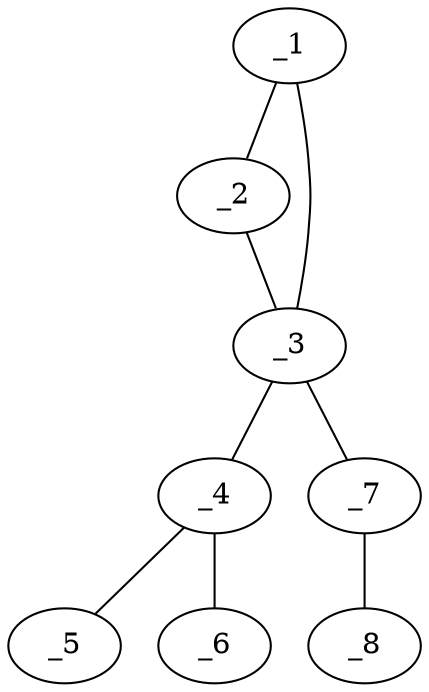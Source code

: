 graph molid677915 {
	_1	 [charge=0,
		chem=1,
		symbol="C  ",
		x=2,
		y="-0.5"];
	_2	 [charge=0,
		chem=1,
		symbol="C  ",
		x=2,
		y="0.5"];
	_1 -- _2	 [valence=1];
	_3	 [charge=0,
		chem=1,
		symbol="C  ",
		x="2.866",
		y=0];
	_1 -- _3	 [valence=1];
	_2 -- _3	 [valence=1];
	_4	 [charge=0,
		chem=1,
		symbol="C  ",
		x="3.366",
		y="0.866"];
	_3 -- _4	 [valence=1];
	_7	 [charge=0,
		chem=4,
		symbol="N  ",
		x="3.366",
		y="-0.866"];
	_3 -- _7	 [valence=1];
	_5	 [charge=0,
		chem=2,
		symbol="O  ",
		x="4.366",
		y="0.866"];
	_4 -- _5	 [valence=2];
	_6	 [charge=0,
		chem=2,
		symbol="O  ",
		x="2.866",
		y="1.7321"];
	_4 -- _6	 [valence=1];
	_8	 [charge=0,
		chem=1,
		symbol="C  ",
		x="2.866",
		y="-1.7321"];
	_7 -- _8	 [valence=1];
}
